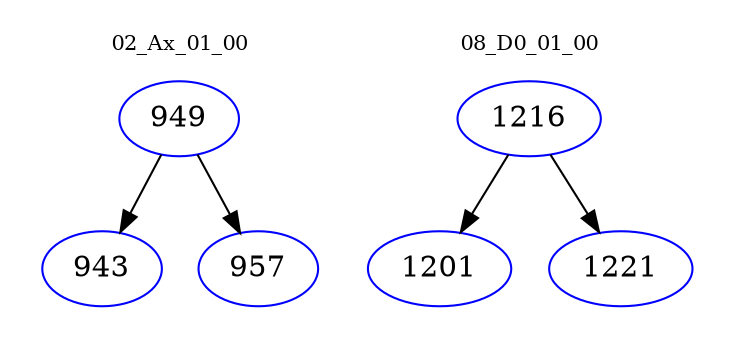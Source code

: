 digraph{
subgraph cluster_0 {
color = white
label = "02_Ax_01_00";
fontsize=10;
T0_949 [label="949", color="blue"]
T0_949 -> T0_943 [color="black"]
T0_943 [label="943", color="blue"]
T0_949 -> T0_957 [color="black"]
T0_957 [label="957", color="blue"]
}
subgraph cluster_1 {
color = white
label = "08_D0_01_00";
fontsize=10;
T1_1216 [label="1216", color="blue"]
T1_1216 -> T1_1201 [color="black"]
T1_1201 [label="1201", color="blue"]
T1_1216 -> T1_1221 [color="black"]
T1_1221 [label="1221", color="blue"]
}
}
